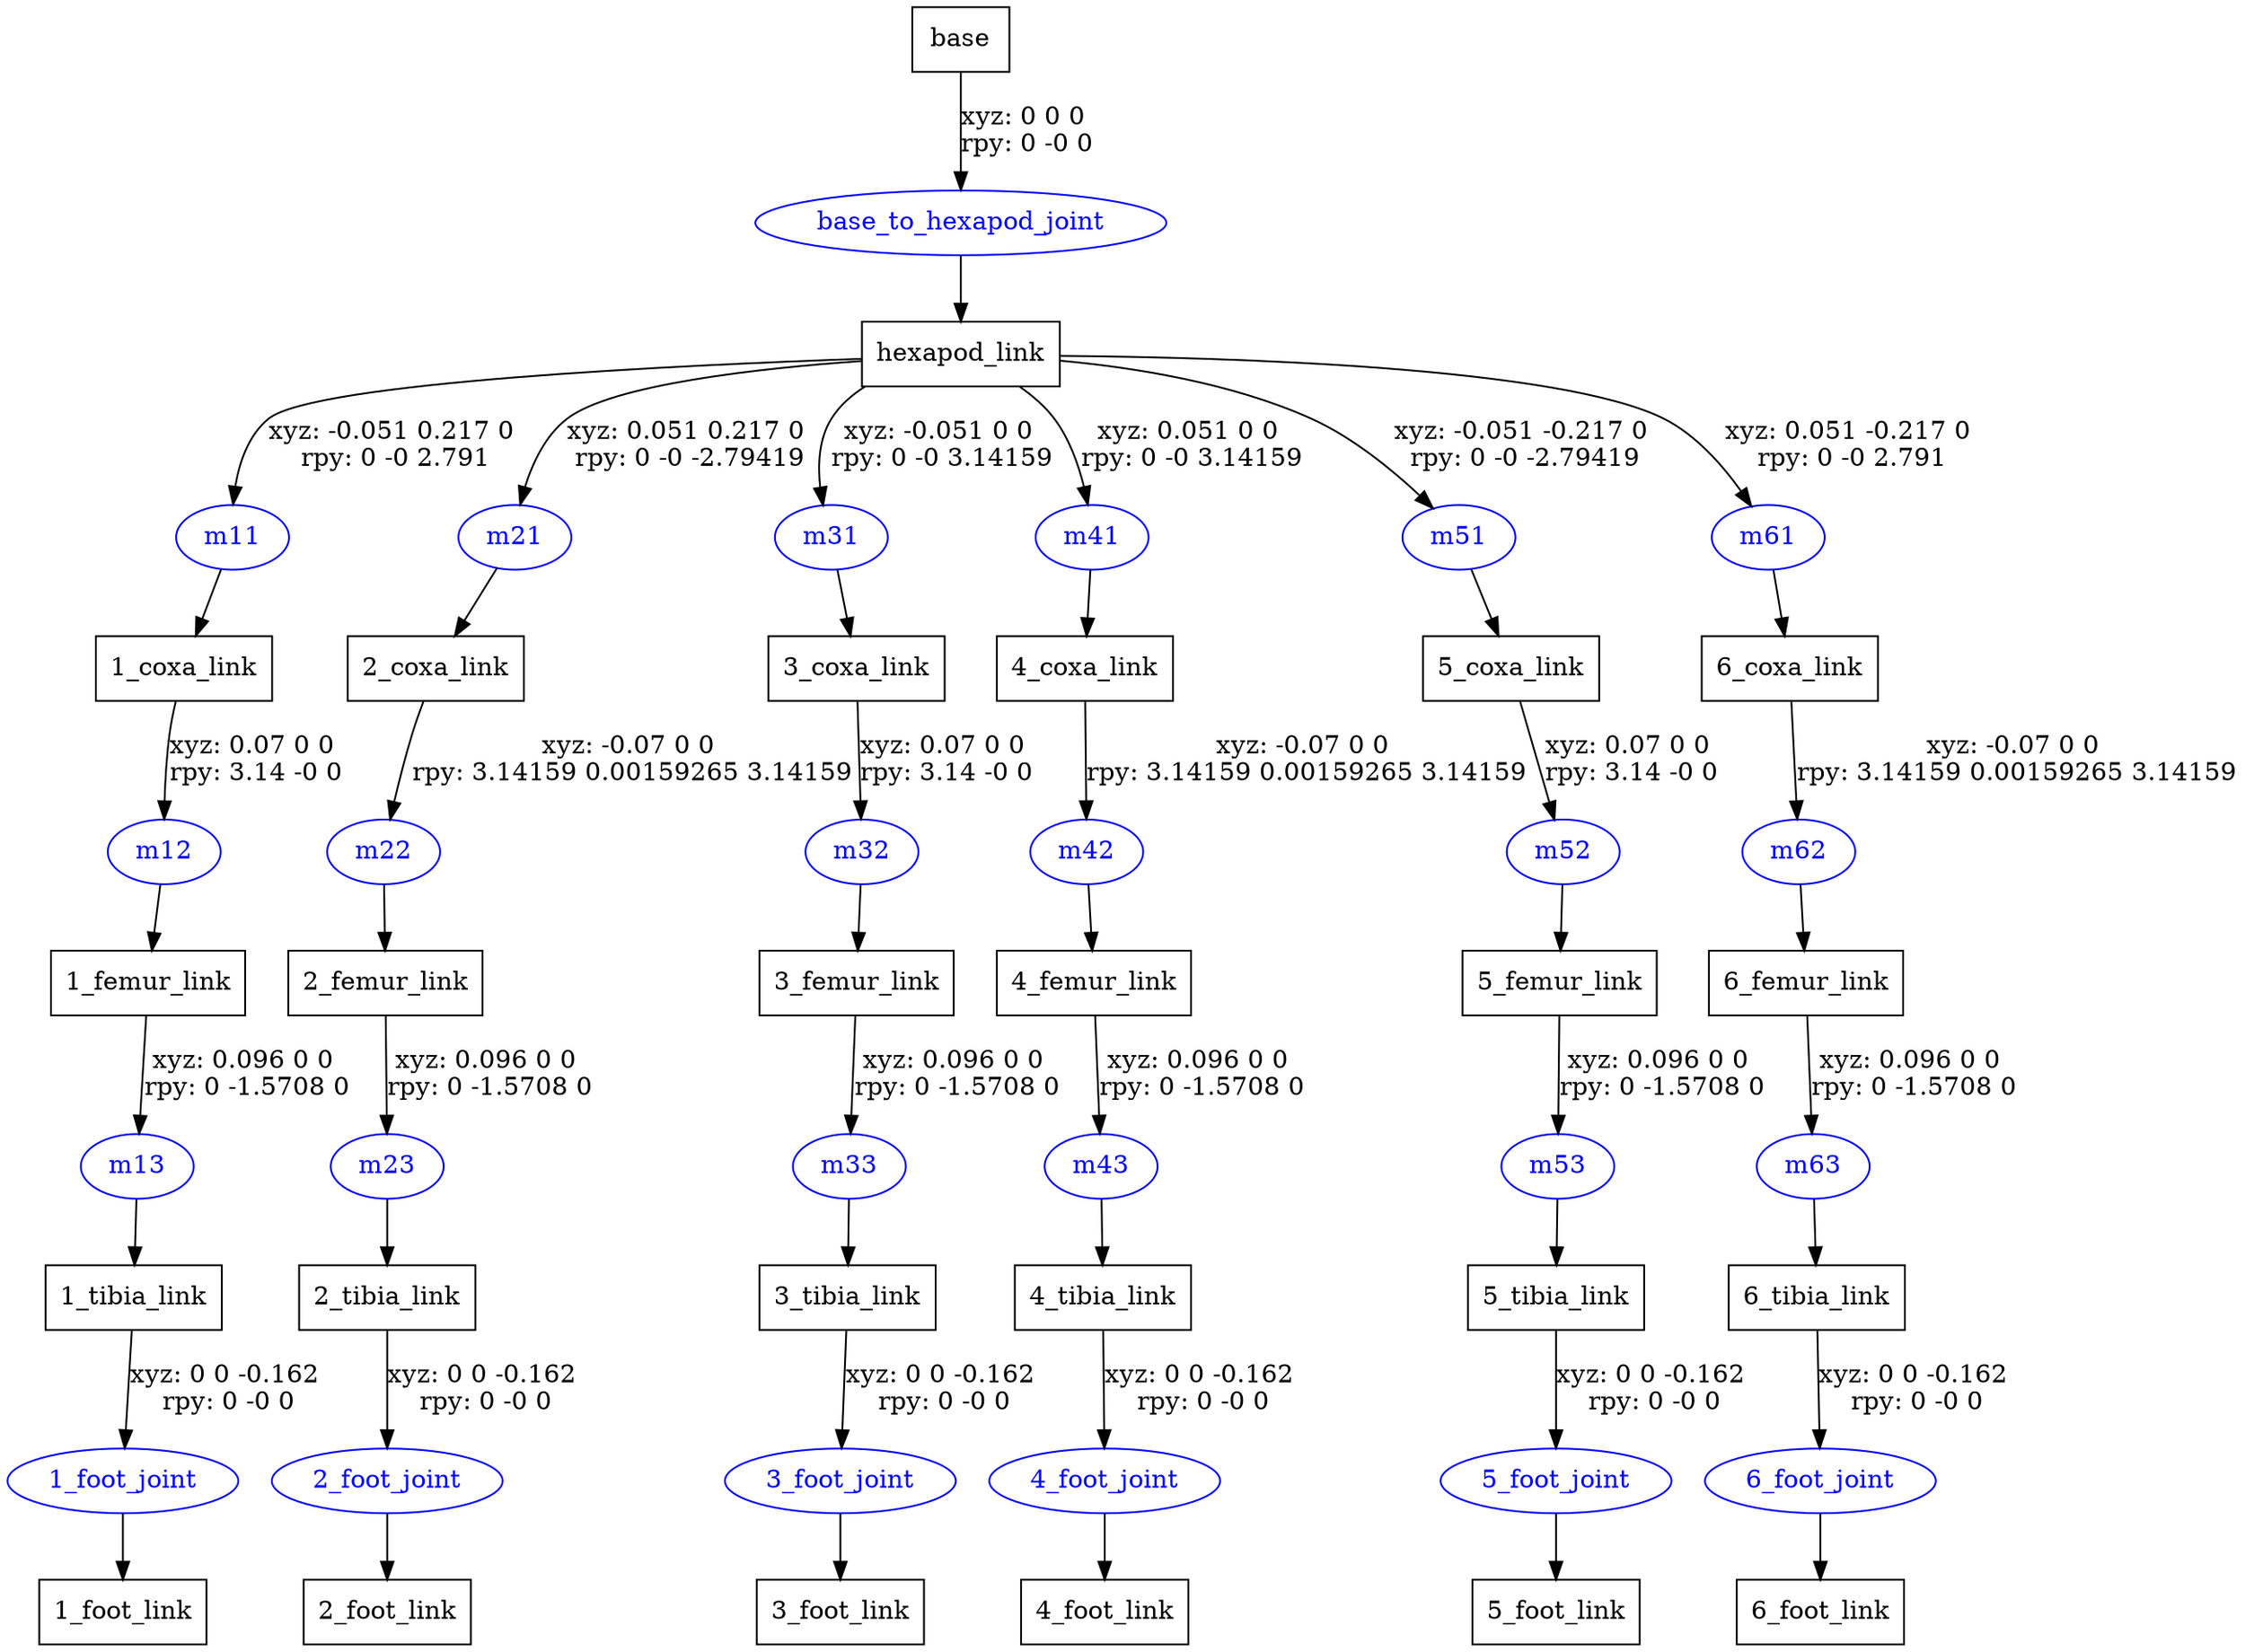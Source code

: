 digraph G {
node [shape=box];
"base" [label="base"];
"hexapod_link" [label="hexapod_link"];
"1_coxa_link" [label="1_coxa_link"];
"1_femur_link" [label="1_femur_link"];
"1_tibia_link" [label="1_tibia_link"];
"1_foot_link" [label="1_foot_link"];
"2_coxa_link" [label="2_coxa_link"];
"2_femur_link" [label="2_femur_link"];
"2_tibia_link" [label="2_tibia_link"];
"2_foot_link" [label="2_foot_link"];
"3_coxa_link" [label="3_coxa_link"];
"3_femur_link" [label="3_femur_link"];
"3_tibia_link" [label="3_tibia_link"];
"3_foot_link" [label="3_foot_link"];
"4_coxa_link" [label="4_coxa_link"];
"4_femur_link" [label="4_femur_link"];
"4_tibia_link" [label="4_tibia_link"];
"4_foot_link" [label="4_foot_link"];
"5_coxa_link" [label="5_coxa_link"];
"5_femur_link" [label="5_femur_link"];
"5_tibia_link" [label="5_tibia_link"];
"5_foot_link" [label="5_foot_link"];
"6_coxa_link" [label="6_coxa_link"];
"6_femur_link" [label="6_femur_link"];
"6_tibia_link" [label="6_tibia_link"];
"6_foot_link" [label="6_foot_link"];
node [shape=ellipse, color=blue, fontcolor=blue];
"base" -> "base_to_hexapod_joint" [label="xyz: 0 0 0 \nrpy: 0 -0 0"]
"base_to_hexapod_joint" -> "hexapod_link"
"hexapod_link" -> "m11" [label="xyz: -0.051 0.217 0 \nrpy: 0 -0 2.791"]
"m11" -> "1_coxa_link"
"1_coxa_link" -> "m12" [label="xyz: 0.07 0 0 \nrpy: 3.14 -0 0"]
"m12" -> "1_femur_link"
"1_femur_link" -> "m13" [label="xyz: 0.096 0 0 \nrpy: 0 -1.5708 0"]
"m13" -> "1_tibia_link"
"1_tibia_link" -> "1_foot_joint" [label="xyz: 0 0 -0.162 \nrpy: 0 -0 0"]
"1_foot_joint" -> "1_foot_link"
"hexapod_link" -> "m21" [label="xyz: 0.051 0.217 0 \nrpy: 0 -0 -2.79419"]
"m21" -> "2_coxa_link"
"2_coxa_link" -> "m22" [label="xyz: -0.07 0 0 \nrpy: 3.14159 0.00159265 3.14159"]
"m22" -> "2_femur_link"
"2_femur_link" -> "m23" [label="xyz: 0.096 0 0 \nrpy: 0 -1.5708 0"]
"m23" -> "2_tibia_link"
"2_tibia_link" -> "2_foot_joint" [label="xyz: 0 0 -0.162 \nrpy: 0 -0 0"]
"2_foot_joint" -> "2_foot_link"
"hexapod_link" -> "m31" [label="xyz: -0.051 0 0 \nrpy: 0 -0 3.14159"]
"m31" -> "3_coxa_link"
"3_coxa_link" -> "m32" [label="xyz: 0.07 0 0 \nrpy: 3.14 -0 0"]
"m32" -> "3_femur_link"
"3_femur_link" -> "m33" [label="xyz: 0.096 0 0 \nrpy: 0 -1.5708 0"]
"m33" -> "3_tibia_link"
"3_tibia_link" -> "3_foot_joint" [label="xyz: 0 0 -0.162 \nrpy: 0 -0 0"]
"3_foot_joint" -> "3_foot_link"
"hexapod_link" -> "m41" [label="xyz: 0.051 0 0 \nrpy: 0 -0 3.14159"]
"m41" -> "4_coxa_link"
"4_coxa_link" -> "m42" [label="xyz: -0.07 0 0 \nrpy: 3.14159 0.00159265 3.14159"]
"m42" -> "4_femur_link"
"4_femur_link" -> "m43" [label="xyz: 0.096 0 0 \nrpy: 0 -1.5708 0"]
"m43" -> "4_tibia_link"
"4_tibia_link" -> "4_foot_joint" [label="xyz: 0 0 -0.162 \nrpy: 0 -0 0"]
"4_foot_joint" -> "4_foot_link"
"hexapod_link" -> "m51" [label="xyz: -0.051 -0.217 0 \nrpy: 0 -0 -2.79419"]
"m51" -> "5_coxa_link"
"5_coxa_link" -> "m52" [label="xyz: 0.07 0 0 \nrpy: 3.14 -0 0"]
"m52" -> "5_femur_link"
"5_femur_link" -> "m53" [label="xyz: 0.096 0 0 \nrpy: 0 -1.5708 0"]
"m53" -> "5_tibia_link"
"5_tibia_link" -> "5_foot_joint" [label="xyz: 0 0 -0.162 \nrpy: 0 -0 0"]
"5_foot_joint" -> "5_foot_link"
"hexapod_link" -> "m61" [label="xyz: 0.051 -0.217 0 \nrpy: 0 -0 2.791"]
"m61" -> "6_coxa_link"
"6_coxa_link" -> "m62" [label="xyz: -0.07 0 0 \nrpy: 3.14159 0.00159265 3.14159"]
"m62" -> "6_femur_link"
"6_femur_link" -> "m63" [label="xyz: 0.096 0 0 \nrpy: 0 -1.5708 0"]
"m63" -> "6_tibia_link"
"6_tibia_link" -> "6_foot_joint" [label="xyz: 0 0 -0.162 \nrpy: 0 -0 0"]
"6_foot_joint" -> "6_foot_link"
}
